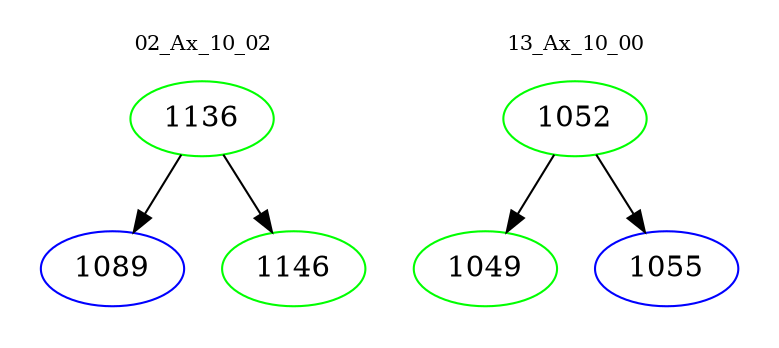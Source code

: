 digraph{
subgraph cluster_0 {
color = white
label = "02_Ax_10_02";
fontsize=10;
T0_1136 [label="1136", color="green"]
T0_1136 -> T0_1089 [color="black"]
T0_1089 [label="1089", color="blue"]
T0_1136 -> T0_1146 [color="black"]
T0_1146 [label="1146", color="green"]
}
subgraph cluster_1 {
color = white
label = "13_Ax_10_00";
fontsize=10;
T1_1052 [label="1052", color="green"]
T1_1052 -> T1_1049 [color="black"]
T1_1049 [label="1049", color="green"]
T1_1052 -> T1_1055 [color="black"]
T1_1055 [label="1055", color="blue"]
}
}
